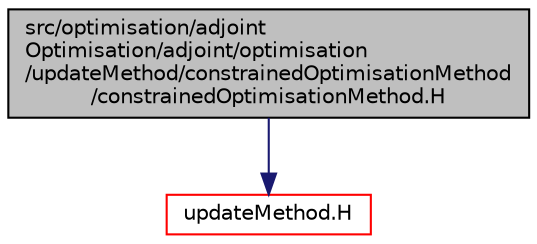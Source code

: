 digraph "src/optimisation/adjointOptimisation/adjoint/optimisation/updateMethod/constrainedOptimisationMethod/constrainedOptimisationMethod.H"
{
  bgcolor="transparent";
  edge [fontname="Helvetica",fontsize="10",labelfontname="Helvetica",labelfontsize="10"];
  node [fontname="Helvetica",fontsize="10",shape=record];
  Node1 [label="src/optimisation/adjoint\lOptimisation/adjoint/optimisation\l/updateMethod/constrainedOptimisationMethod\l/constrainedOptimisationMethod.H",height=0.2,width=0.4,color="black", fillcolor="grey75", style="filled" fontcolor="black"];
  Node1 -> Node2 [color="midnightblue",fontsize="10",style="solid",fontname="Helvetica"];
  Node2 [label="updateMethod.H",height=0.2,width=0.4,color="red",URL="$updateMethod_8H.html"];
}
